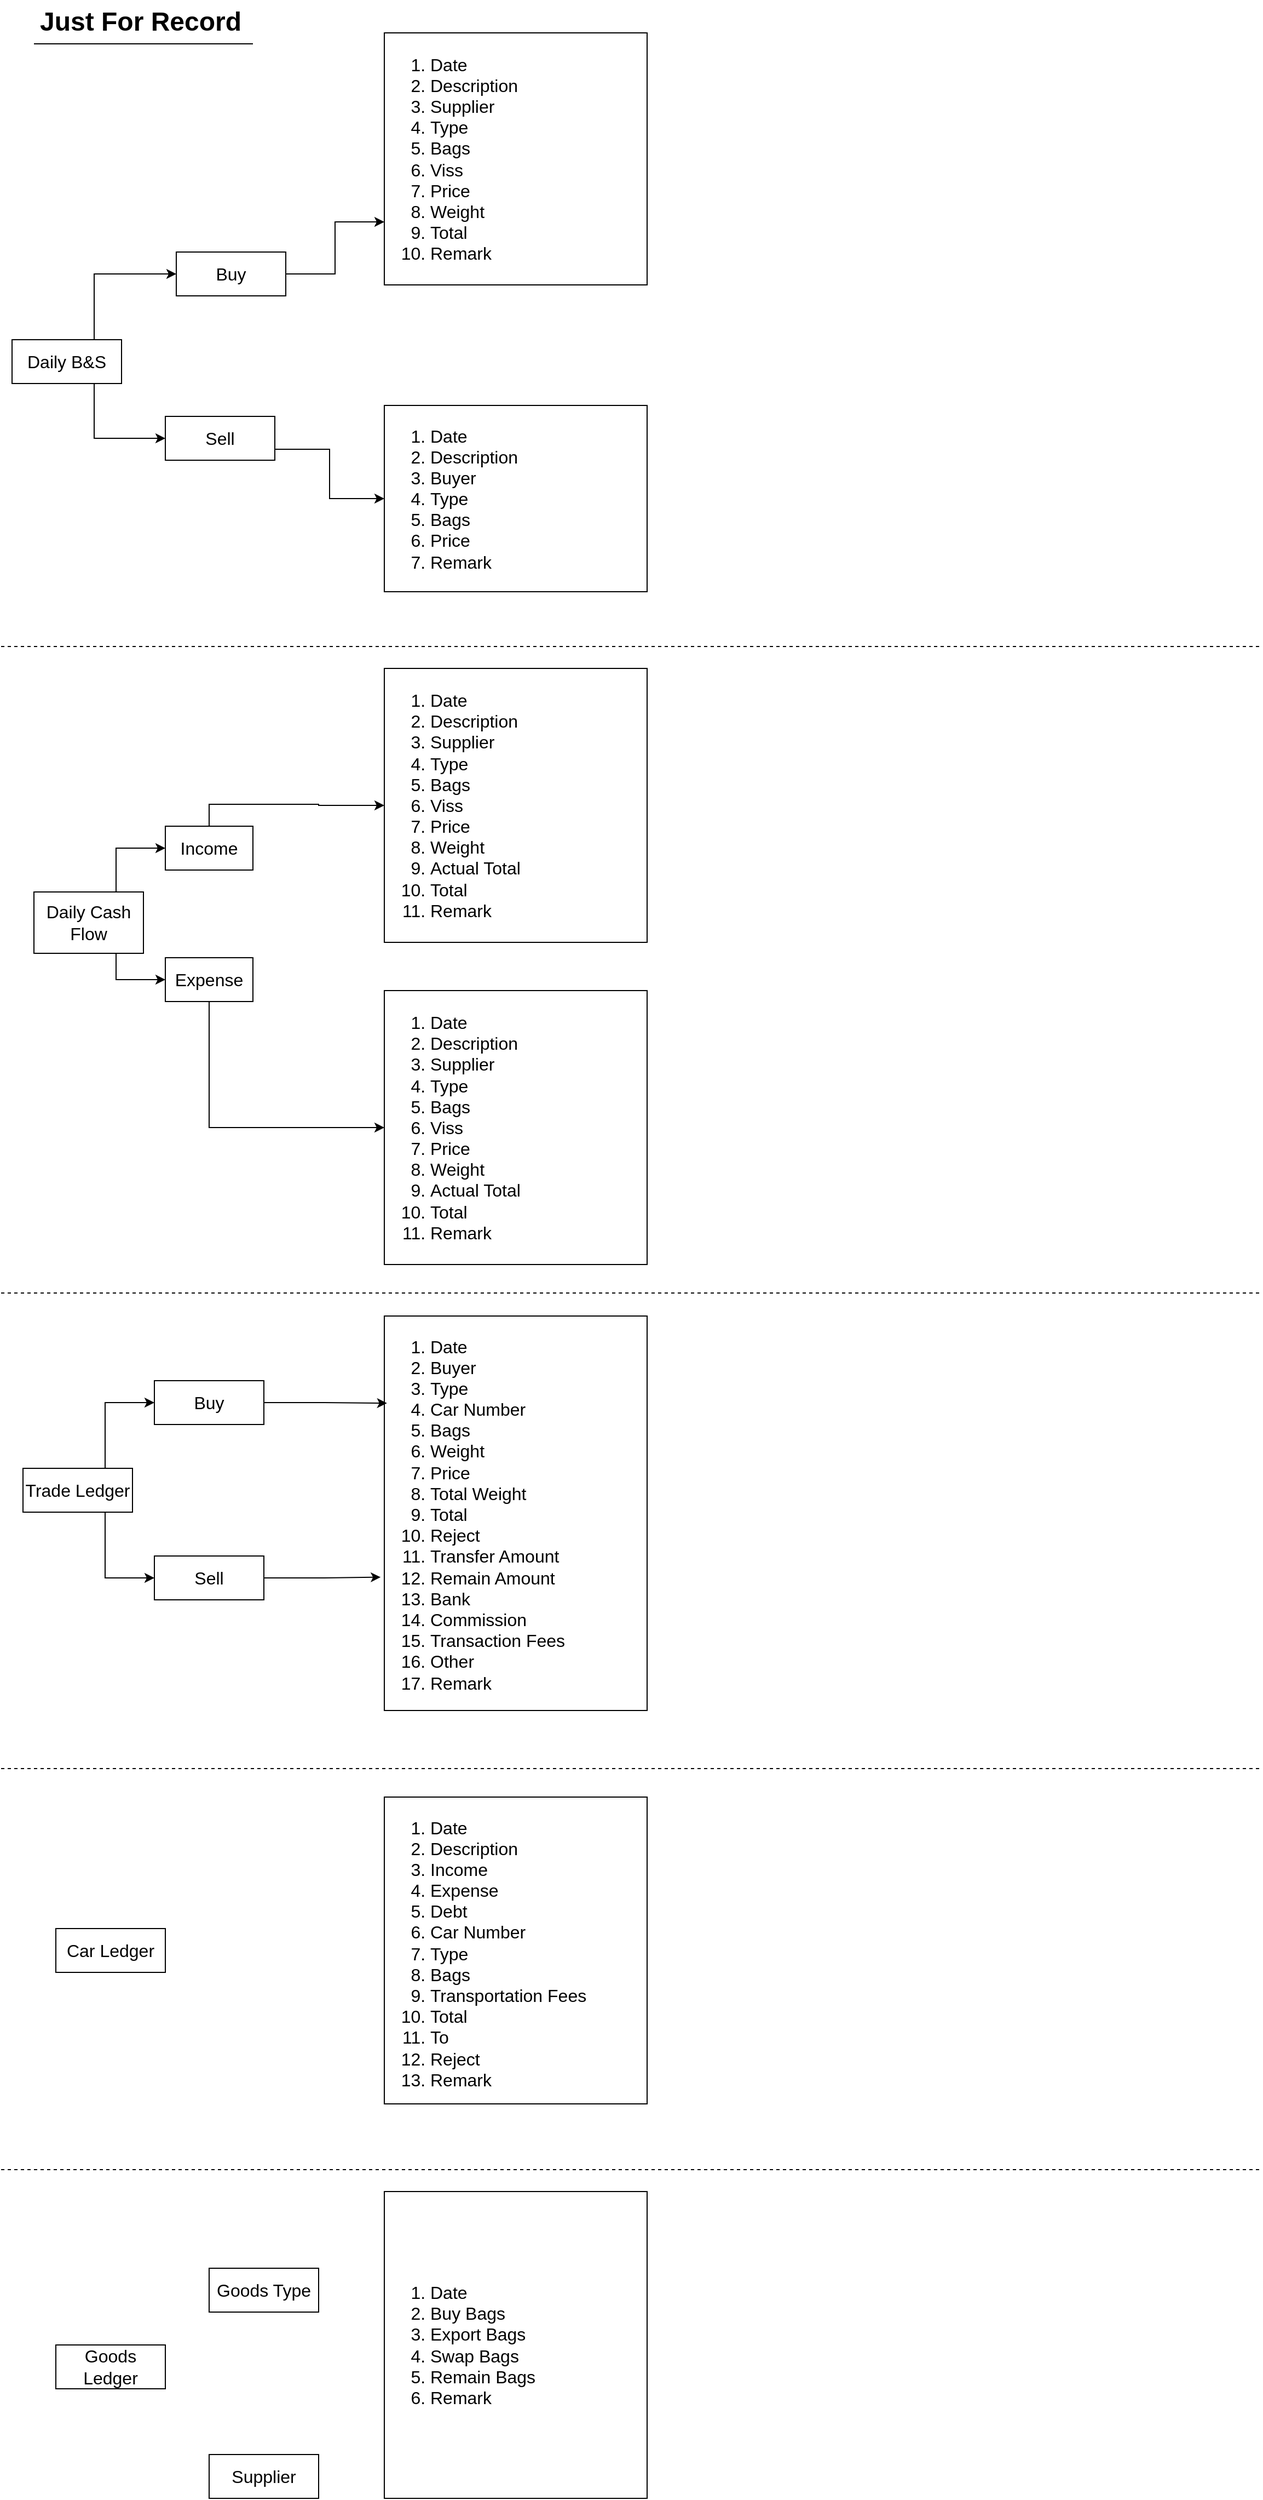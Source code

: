 <mxfile version="24.7.17">
  <diagram name="Page-1" id="-BEs1d6lwpMOucNAkOac">
    <mxGraphModel dx="1687" dy="924" grid="1" gridSize="10" guides="1" tooltips="1" connect="1" arrows="1" fold="1" page="1" pageScale="1" pageWidth="1169" pageHeight="1654" math="0" shadow="0">
      <root>
        <mxCell id="0" />
        <mxCell id="1" parent="0" />
        <mxCell id="y3tPWJdc0TDrSjA-nD9r-1" value="Car Ledger" style="rounded=0;whiteSpace=wrap;html=1;fontSize=16;" parent="1" vertex="1">
          <mxGeometry x="60" y="1800" width="100" height="40" as="geometry" />
        </mxCell>
        <mxCell id="0vb944mvBpbHNHZJIUae-54" style="edgeStyle=orthogonalEdgeStyle;rounded=0;orthogonalLoop=1;jettySize=auto;html=1;exitX=0.75;exitY=1;exitDx=0;exitDy=0;entryX=0;entryY=0.5;entryDx=0;entryDy=0;" edge="1" parent="1" source="y3tPWJdc0TDrSjA-nD9r-3" target="0vb944mvBpbHNHZJIUae-49">
          <mxGeometry relative="1" as="geometry" />
        </mxCell>
        <mxCell id="0vb944mvBpbHNHZJIUae-55" style="edgeStyle=orthogonalEdgeStyle;rounded=0;orthogonalLoop=1;jettySize=auto;html=1;exitX=0.75;exitY=0;exitDx=0;exitDy=0;entryX=0;entryY=0.5;entryDx=0;entryDy=0;" edge="1" parent="1" source="y3tPWJdc0TDrSjA-nD9r-3" target="0vb944mvBpbHNHZJIUae-47">
          <mxGeometry relative="1" as="geometry" />
        </mxCell>
        <mxCell id="y3tPWJdc0TDrSjA-nD9r-3" value="Trade Ledger" style="rounded=0;whiteSpace=wrap;html=1;fontSize=16;" parent="1" vertex="1">
          <mxGeometry x="30" y="1380" width="100" height="40" as="geometry" />
        </mxCell>
        <mxCell id="0vb944mvBpbHNHZJIUae-36" style="edgeStyle=orthogonalEdgeStyle;rounded=0;orthogonalLoop=1;jettySize=auto;html=1;exitX=0.75;exitY=0;exitDx=0;exitDy=0;entryX=0;entryY=0.5;entryDx=0;entryDy=0;fontSize=16;" edge="1" parent="1" source="y3tPWJdc0TDrSjA-nD9r-4" target="0vb944mvBpbHNHZJIUae-17">
          <mxGeometry relative="1" as="geometry" />
        </mxCell>
        <mxCell id="0vb944mvBpbHNHZJIUae-37" style="edgeStyle=orthogonalEdgeStyle;rounded=0;orthogonalLoop=1;jettySize=auto;html=1;exitX=0.75;exitY=1;exitDx=0;exitDy=0;entryX=0;entryY=0.5;entryDx=0;entryDy=0;fontSize=16;" edge="1" parent="1" source="y3tPWJdc0TDrSjA-nD9r-4" target="0vb944mvBpbHNHZJIUae-18">
          <mxGeometry relative="1" as="geometry" />
        </mxCell>
        <mxCell id="y3tPWJdc0TDrSjA-nD9r-4" value="Daily B&amp;amp;S" style="rounded=0;whiteSpace=wrap;html=1;fontSize=16;" parent="1" vertex="1">
          <mxGeometry x="20" y="350" width="100" height="40" as="geometry" />
        </mxCell>
        <mxCell id="0vb944mvBpbHNHZJIUae-45" style="edgeStyle=orthogonalEdgeStyle;rounded=0;orthogonalLoop=1;jettySize=auto;html=1;exitX=0.5;exitY=1;exitDx=0;exitDy=0;entryX=0;entryY=0.5;entryDx=0;entryDy=0;" edge="1" parent="1" source="cP0VO7rM4Eh250nShlnv-3" target="0vb944mvBpbHNHZJIUae-42">
          <mxGeometry relative="1" as="geometry" />
        </mxCell>
        <mxCell id="cP0VO7rM4Eh250nShlnv-3" value="Expense" style="rounded=0;whiteSpace=wrap;html=1;fontSize=16;" parent="1" vertex="1">
          <mxGeometry x="160" y="914" width="80" height="40" as="geometry" />
        </mxCell>
        <mxCell id="0vb944mvBpbHNHZJIUae-43" style="edgeStyle=orthogonalEdgeStyle;rounded=0;orthogonalLoop=1;jettySize=auto;html=1;exitX=0.75;exitY=0;exitDx=0;exitDy=0;entryX=0;entryY=0.5;entryDx=0;entryDy=0;" edge="1" parent="1" source="cP0VO7rM4Eh250nShlnv-4" target="y3tPWJdc0TDrSjA-nD9r-2">
          <mxGeometry relative="1" as="geometry" />
        </mxCell>
        <mxCell id="0vb944mvBpbHNHZJIUae-44" style="edgeStyle=orthogonalEdgeStyle;rounded=0;orthogonalLoop=1;jettySize=auto;html=1;exitX=0.75;exitY=1;exitDx=0;exitDy=0;entryX=0;entryY=0.5;entryDx=0;entryDy=0;" edge="1" parent="1" source="cP0VO7rM4Eh250nShlnv-4" target="cP0VO7rM4Eh250nShlnv-3">
          <mxGeometry relative="1" as="geometry" />
        </mxCell>
        <mxCell id="cP0VO7rM4Eh250nShlnv-4" value="Daily Cash Flow" style="rounded=0;whiteSpace=wrap;html=1;fontSize=16;" parent="1" vertex="1">
          <mxGeometry x="40" y="854" width="100" height="56" as="geometry" />
        </mxCell>
        <mxCell id="0vb944mvBpbHNHZJIUae-46" style="edgeStyle=orthogonalEdgeStyle;rounded=0;orthogonalLoop=1;jettySize=auto;html=1;exitX=0.5;exitY=0;exitDx=0;exitDy=0;entryX=0;entryY=0.5;entryDx=0;entryDy=0;" edge="1" parent="1" source="y3tPWJdc0TDrSjA-nD9r-2" target="0vb944mvBpbHNHZJIUae-38">
          <mxGeometry relative="1" as="geometry" />
        </mxCell>
        <mxCell id="y3tPWJdc0TDrSjA-nD9r-2" value="Income" style="rounded=0;whiteSpace=wrap;html=1;fontSize=16;" parent="1" vertex="1">
          <mxGeometry x="160" y="794" width="80" height="40" as="geometry" />
        </mxCell>
        <mxCell id="0vb944mvBpbHNHZJIUae-31" style="edgeStyle=orthogonalEdgeStyle;rounded=0;orthogonalLoop=1;jettySize=auto;html=1;exitX=1;exitY=0.5;exitDx=0;exitDy=0;entryX=0;entryY=0.75;entryDx=0;entryDy=0;fontSize=16;" edge="1" parent="1" source="0vb944mvBpbHNHZJIUae-17" target="0vb944mvBpbHNHZJIUae-30">
          <mxGeometry relative="1" as="geometry" />
        </mxCell>
        <mxCell id="0vb944mvBpbHNHZJIUae-17" value="Buy" style="rounded=0;whiteSpace=wrap;html=1;fontSize=16;" vertex="1" parent="1">
          <mxGeometry x="170" y="270" width="100" height="40" as="geometry" />
        </mxCell>
        <mxCell id="0vb944mvBpbHNHZJIUae-33" style="edgeStyle=orthogonalEdgeStyle;rounded=0;orthogonalLoop=1;jettySize=auto;html=1;exitX=1;exitY=0.75;exitDx=0;exitDy=0;entryX=0;entryY=0.5;entryDx=0;entryDy=0;fontSize=16;" edge="1" parent="1" source="0vb944mvBpbHNHZJIUae-18" target="0vb944mvBpbHNHZJIUae-32">
          <mxGeometry relative="1" as="geometry" />
        </mxCell>
        <mxCell id="0vb944mvBpbHNHZJIUae-18" value="Sell" style="rounded=0;whiteSpace=wrap;html=1;fontSize=16;" vertex="1" parent="1">
          <mxGeometry x="160" y="420" width="100" height="40" as="geometry" />
        </mxCell>
        <mxCell id="0vb944mvBpbHNHZJIUae-30" value="&lt;ol style=&quot;font-size: 16px;&quot;&gt;&lt;li style=&quot;font-size: 16px;&quot;&gt;Date&lt;/li&gt;&lt;li style=&quot;font-size: 16px;&quot;&gt;Description&lt;/li&gt;&lt;li style=&quot;font-size: 16px;&quot;&gt;Supplier&lt;/li&gt;&lt;li style=&quot;font-size: 16px;&quot;&gt;Type&lt;/li&gt;&lt;li style=&quot;font-size: 16px;&quot;&gt;Bags&lt;/li&gt;&lt;li style=&quot;font-size: 16px;&quot;&gt;Viss&lt;/li&gt;&lt;li style=&quot;font-size: 16px;&quot;&gt;Price&lt;/li&gt;&lt;li style=&quot;font-size: 16px;&quot;&gt;Weight&lt;/li&gt;&lt;li style=&quot;font-size: 16px;&quot;&gt;Total&lt;/li&gt;&lt;li style=&quot;font-size: 16px;&quot;&gt;Remark&lt;/li&gt;&lt;/ol&gt;" style="text;strokeColor=default;fillColor=none;html=1;whiteSpace=wrap;verticalAlign=middle;overflow=hidden;fontSize=16;" vertex="1" parent="1">
          <mxGeometry x="360" y="70" width="240" height="230" as="geometry" />
        </mxCell>
        <mxCell id="0vb944mvBpbHNHZJIUae-32" value="&lt;ol style=&quot;font-size: 16px;&quot;&gt;&lt;li style=&quot;font-size: 16px;&quot;&gt;Date&lt;/li&gt;&lt;li style=&quot;font-size: 16px;&quot;&gt;Description&lt;/li&gt;&lt;li style=&quot;font-size: 16px;&quot;&gt;Buyer&lt;/li&gt;&lt;li style=&quot;font-size: 16px;&quot;&gt;Type&lt;/li&gt;&lt;li style=&quot;font-size: 16px;&quot;&gt;Bags&lt;/li&gt;&lt;li style=&quot;font-size: 16px;&quot;&gt;Price&lt;/li&gt;&lt;li style=&quot;font-size: 16px;&quot;&gt;Remark&lt;br style=&quot;font-size: 16px;&quot;&gt;&lt;/li&gt;&lt;/ol&gt;" style="text;strokeColor=default;fillColor=none;html=1;whiteSpace=wrap;verticalAlign=middle;overflow=hidden;fontSize=16;" vertex="1" parent="1">
          <mxGeometry x="360" y="410" width="240" height="170" as="geometry" />
        </mxCell>
        <mxCell id="0vb944mvBpbHNHZJIUae-38" value="&lt;ol style=&quot;font-size: 16px;&quot;&gt;&lt;li style=&quot;font-size: 16px;&quot;&gt;Date&lt;/li&gt;&lt;li style=&quot;font-size: 16px;&quot;&gt;Description&lt;/li&gt;&lt;li style=&quot;font-size: 16px;&quot;&gt;Supplier&lt;/li&gt;&lt;li style=&quot;font-size: 16px;&quot;&gt;Type&lt;/li&gt;&lt;li style=&quot;font-size: 16px;&quot;&gt;Bags&lt;/li&gt;&lt;li style=&quot;font-size: 16px;&quot;&gt;Viss&lt;/li&gt;&lt;li style=&quot;font-size: 16px;&quot;&gt;Price&lt;/li&gt;&lt;li style=&quot;font-size: 16px;&quot;&gt;Weight&lt;/li&gt;&lt;li style=&quot;font-size: 16px;&quot;&gt;Actual Total&lt;/li&gt;&lt;li style=&quot;font-size: 16px;&quot;&gt;Total&lt;/li&gt;&lt;li style=&quot;font-size: 16px;&quot;&gt;Remark&lt;/li&gt;&lt;/ol&gt;" style="text;strokeColor=default;fillColor=none;html=1;whiteSpace=wrap;verticalAlign=middle;overflow=hidden;fontSize=16;" vertex="1" parent="1">
          <mxGeometry x="360" y="650" width="240" height="250" as="geometry" />
        </mxCell>
        <mxCell id="0vb944mvBpbHNHZJIUae-42" value="&lt;ol style=&quot;font-size: 16px;&quot;&gt;&lt;li style=&quot;font-size: 16px;&quot;&gt;Date&lt;/li&gt;&lt;li style=&quot;font-size: 16px;&quot;&gt;Description&lt;/li&gt;&lt;li style=&quot;font-size: 16px;&quot;&gt;Supplier&lt;/li&gt;&lt;li style=&quot;font-size: 16px;&quot;&gt;Type&lt;/li&gt;&lt;li style=&quot;font-size: 16px;&quot;&gt;Bags&lt;/li&gt;&lt;li style=&quot;font-size: 16px;&quot;&gt;Viss&lt;/li&gt;&lt;li style=&quot;font-size: 16px;&quot;&gt;Price&lt;/li&gt;&lt;li style=&quot;font-size: 16px;&quot;&gt;Weight&lt;/li&gt;&lt;li style=&quot;font-size: 16px;&quot;&gt;Actual Total&lt;/li&gt;&lt;li style=&quot;font-size: 16px;&quot;&gt;Total&lt;/li&gt;&lt;li style=&quot;font-size: 16px;&quot;&gt;Remark&lt;/li&gt;&lt;/ol&gt;" style="text;strokeColor=default;fillColor=none;html=1;whiteSpace=wrap;verticalAlign=middle;overflow=hidden;fontSize=16;" vertex="1" parent="1">
          <mxGeometry x="360" y="944" width="240" height="250" as="geometry" />
        </mxCell>
        <mxCell id="0vb944mvBpbHNHZJIUae-47" value="Buy" style="rounded=0;whiteSpace=wrap;html=1;fontSize=16;" vertex="1" parent="1">
          <mxGeometry x="150" y="1300" width="100" height="40" as="geometry" />
        </mxCell>
        <mxCell id="0vb944mvBpbHNHZJIUae-49" value="Sell" style="rounded=0;whiteSpace=wrap;html=1;fontSize=16;" vertex="1" parent="1">
          <mxGeometry x="150" y="1460" width="100" height="40" as="geometry" />
        </mxCell>
        <mxCell id="0vb944mvBpbHNHZJIUae-50" value="&lt;ol style=&quot;font-size: 16px;&quot;&gt;&lt;li style=&quot;font-size: 16px;&quot;&gt;Date&lt;/li&gt;&lt;li style=&quot;font-size: 16px;&quot;&gt;Buyer&lt;/li&gt;&lt;li style=&quot;font-size: 16px;&quot;&gt;Type&lt;/li&gt;&lt;li style=&quot;font-size: 16px;&quot;&gt;Car Number&lt;/li&gt;&lt;li style=&quot;font-size: 16px;&quot;&gt;Bags&lt;/li&gt;&lt;li style=&quot;font-size: 16px;&quot;&gt;Weight&lt;/li&gt;&lt;li style=&quot;font-size: 16px;&quot;&gt;Price&lt;/li&gt;&lt;li style=&quot;font-size: 16px;&quot;&gt;Total Weight&lt;/li&gt;&lt;li style=&quot;font-size: 16px;&quot;&gt;Total&lt;/li&gt;&lt;li style=&quot;font-size: 16px;&quot;&gt;Reject&lt;/li&gt;&lt;li style=&quot;font-size: 16px;&quot;&gt;Transfer Amount&lt;/li&gt;&lt;li style=&quot;font-size: 16px;&quot;&gt;Remain Amount&lt;/li&gt;&lt;li style=&quot;font-size: 16px;&quot;&gt;Bank&lt;/li&gt;&lt;li style=&quot;font-size: 16px;&quot;&gt;Commission&lt;/li&gt;&lt;li style=&quot;font-size: 16px;&quot;&gt;Transaction Fees&lt;/li&gt;&lt;li style=&quot;font-size: 16px;&quot;&gt;Other&lt;/li&gt;&lt;li style=&quot;font-size: 16px;&quot;&gt;Remark&lt;/li&gt;&lt;/ol&gt;" style="text;strokeColor=default;fillColor=none;html=1;whiteSpace=wrap;verticalAlign=middle;overflow=hidden;fontSize=16;" vertex="1" parent="1">
          <mxGeometry x="360" y="1241" width="240" height="360" as="geometry" />
        </mxCell>
        <mxCell id="0vb944mvBpbHNHZJIUae-52" style="edgeStyle=orthogonalEdgeStyle;rounded=0;orthogonalLoop=1;jettySize=auto;html=1;exitX=1;exitY=0.5;exitDx=0;exitDy=0;entryX=-0.014;entryY=0.662;entryDx=0;entryDy=0;entryPerimeter=0;" edge="1" parent="1" source="0vb944mvBpbHNHZJIUae-49" target="0vb944mvBpbHNHZJIUae-50">
          <mxGeometry relative="1" as="geometry" />
        </mxCell>
        <mxCell id="0vb944mvBpbHNHZJIUae-53" style="edgeStyle=orthogonalEdgeStyle;rounded=0;orthogonalLoop=1;jettySize=auto;html=1;exitX=1;exitY=0.5;exitDx=0;exitDy=0;entryX=0.01;entryY=0.221;entryDx=0;entryDy=0;entryPerimeter=0;" edge="1" parent="1" source="0vb944mvBpbHNHZJIUae-47" target="0vb944mvBpbHNHZJIUae-50">
          <mxGeometry relative="1" as="geometry" />
        </mxCell>
        <mxCell id="0vb944mvBpbHNHZJIUae-56" value="Just For Record" style="text;strokeColor=none;fillColor=none;html=1;fontSize=24;fontStyle=1;verticalAlign=middle;align=center;" vertex="1" parent="1">
          <mxGeometry x="87" y="40" width="100" height="40" as="geometry" />
        </mxCell>
        <mxCell id="0vb944mvBpbHNHZJIUae-58" value="" style="endArrow=none;html=1;rounded=0;" edge="1" parent="1">
          <mxGeometry width="50" height="50" relative="1" as="geometry">
            <mxPoint x="40" y="80" as="sourcePoint" />
            <mxPoint x="240" y="80" as="targetPoint" />
            <Array as="points" />
          </mxGeometry>
        </mxCell>
        <mxCell id="0vb944mvBpbHNHZJIUae-60" value="" style="endArrow=none;dashed=1;html=1;rounded=0;" edge="1" parent="1">
          <mxGeometry width="50" height="50" relative="1" as="geometry">
            <mxPoint x="10" y="1220" as="sourcePoint" />
            <mxPoint x="1160" y="1220" as="targetPoint" />
          </mxGeometry>
        </mxCell>
        <mxCell id="0vb944mvBpbHNHZJIUae-61" value="" style="endArrow=none;dashed=1;html=1;rounded=0;" edge="1" parent="1">
          <mxGeometry width="50" height="50" relative="1" as="geometry">
            <mxPoint x="10" y="630" as="sourcePoint" />
            <mxPoint x="1160" y="630" as="targetPoint" />
          </mxGeometry>
        </mxCell>
        <mxCell id="0vb944mvBpbHNHZJIUae-62" value="" style="endArrow=none;dashed=1;html=1;rounded=0;" edge="1" parent="1">
          <mxGeometry width="50" height="50" relative="1" as="geometry">
            <mxPoint x="10" y="1654" as="sourcePoint" />
            <mxPoint x="1160" y="1654" as="targetPoint" />
          </mxGeometry>
        </mxCell>
        <mxCell id="0vb944mvBpbHNHZJIUae-63" value="Goods Ledger" style="rounded=0;whiteSpace=wrap;html=1;fontSize=16;" vertex="1" parent="1">
          <mxGeometry x="60" y="2180" width="100" height="40" as="geometry" />
        </mxCell>
        <mxCell id="0vb944mvBpbHNHZJIUae-64" value="&lt;ol style=&quot;font-size: 16px;&quot;&gt;&lt;li style=&quot;font-size: 16px;&quot;&gt;Date&lt;/li&gt;&lt;li style=&quot;font-size: 16px;&quot;&gt;Description&lt;/li&gt;&lt;li style=&quot;font-size: 16px;&quot;&gt;Income&lt;/li&gt;&lt;li style=&quot;font-size: 16px;&quot;&gt;Expense&lt;/li&gt;&lt;li style=&quot;font-size: 16px;&quot;&gt;Debt&lt;/li&gt;&lt;li style=&quot;font-size: 16px;&quot;&gt;Car Number&lt;/li&gt;&lt;li style=&quot;font-size: 16px;&quot;&gt;Type&lt;/li&gt;&lt;li style=&quot;font-size: 16px;&quot;&gt;Bags&lt;/li&gt;&lt;li style=&quot;font-size: 16px;&quot;&gt;Transportation Fees&lt;/li&gt;&lt;li style=&quot;font-size: 16px;&quot;&gt;Total&lt;/li&gt;&lt;li style=&quot;font-size: 16px;&quot;&gt;To&lt;/li&gt;&lt;li style=&quot;font-size: 16px;&quot;&gt;Reject&lt;/li&gt;&lt;li style=&quot;font-size: 16px;&quot;&gt;Remark&lt;br&gt;&lt;/li&gt;&lt;/ol&gt;" style="text;strokeColor=default;fillColor=none;html=1;whiteSpace=wrap;verticalAlign=middle;overflow=hidden;fontSize=16;" vertex="1" parent="1">
          <mxGeometry x="360" y="1680" width="240" height="280" as="geometry" />
        </mxCell>
        <mxCell id="0vb944mvBpbHNHZJIUae-65" value="Goods Type" style="rounded=0;whiteSpace=wrap;html=1;fontSize=16;" vertex="1" parent="1">
          <mxGeometry x="200" y="2110" width="100" height="40" as="geometry" />
        </mxCell>
        <mxCell id="0vb944mvBpbHNHZJIUae-66" value="Supplier" style="rounded=0;whiteSpace=wrap;html=1;fontSize=16;" vertex="1" parent="1">
          <mxGeometry x="200" y="2280" width="100" height="40" as="geometry" />
        </mxCell>
        <mxCell id="0vb944mvBpbHNHZJIUae-67" value="" style="endArrow=none;dashed=1;html=1;rounded=0;" edge="1" parent="1">
          <mxGeometry width="50" height="50" relative="1" as="geometry">
            <mxPoint x="10" y="2020" as="sourcePoint" />
            <mxPoint x="1160" y="2020" as="targetPoint" />
          </mxGeometry>
        </mxCell>
        <mxCell id="0vb944mvBpbHNHZJIUae-68" value="&lt;ol style=&quot;font-size: 16px;&quot;&gt;&lt;li style=&quot;font-size: 16px;&quot;&gt;Date&lt;/li&gt;&lt;li style=&quot;font-size: 16px;&quot;&gt;Buy Bags&lt;/li&gt;&lt;li style=&quot;font-size: 16px;&quot;&gt;Export Bags&lt;/li&gt;&lt;li style=&quot;font-size: 16px;&quot;&gt;Swap Bags&lt;/li&gt;&lt;li style=&quot;font-size: 16px;&quot;&gt;Remain Bags&lt;/li&gt;&lt;li style=&quot;font-size: 16px;&quot;&gt;Remark&lt;br&gt;&lt;/li&gt;&lt;/ol&gt;" style="text;strokeColor=default;fillColor=none;html=1;whiteSpace=wrap;verticalAlign=middle;overflow=hidden;fontSize=16;" vertex="1" parent="1">
          <mxGeometry x="360" y="2040" width="240" height="280" as="geometry" />
        </mxCell>
      </root>
    </mxGraphModel>
  </diagram>
</mxfile>
